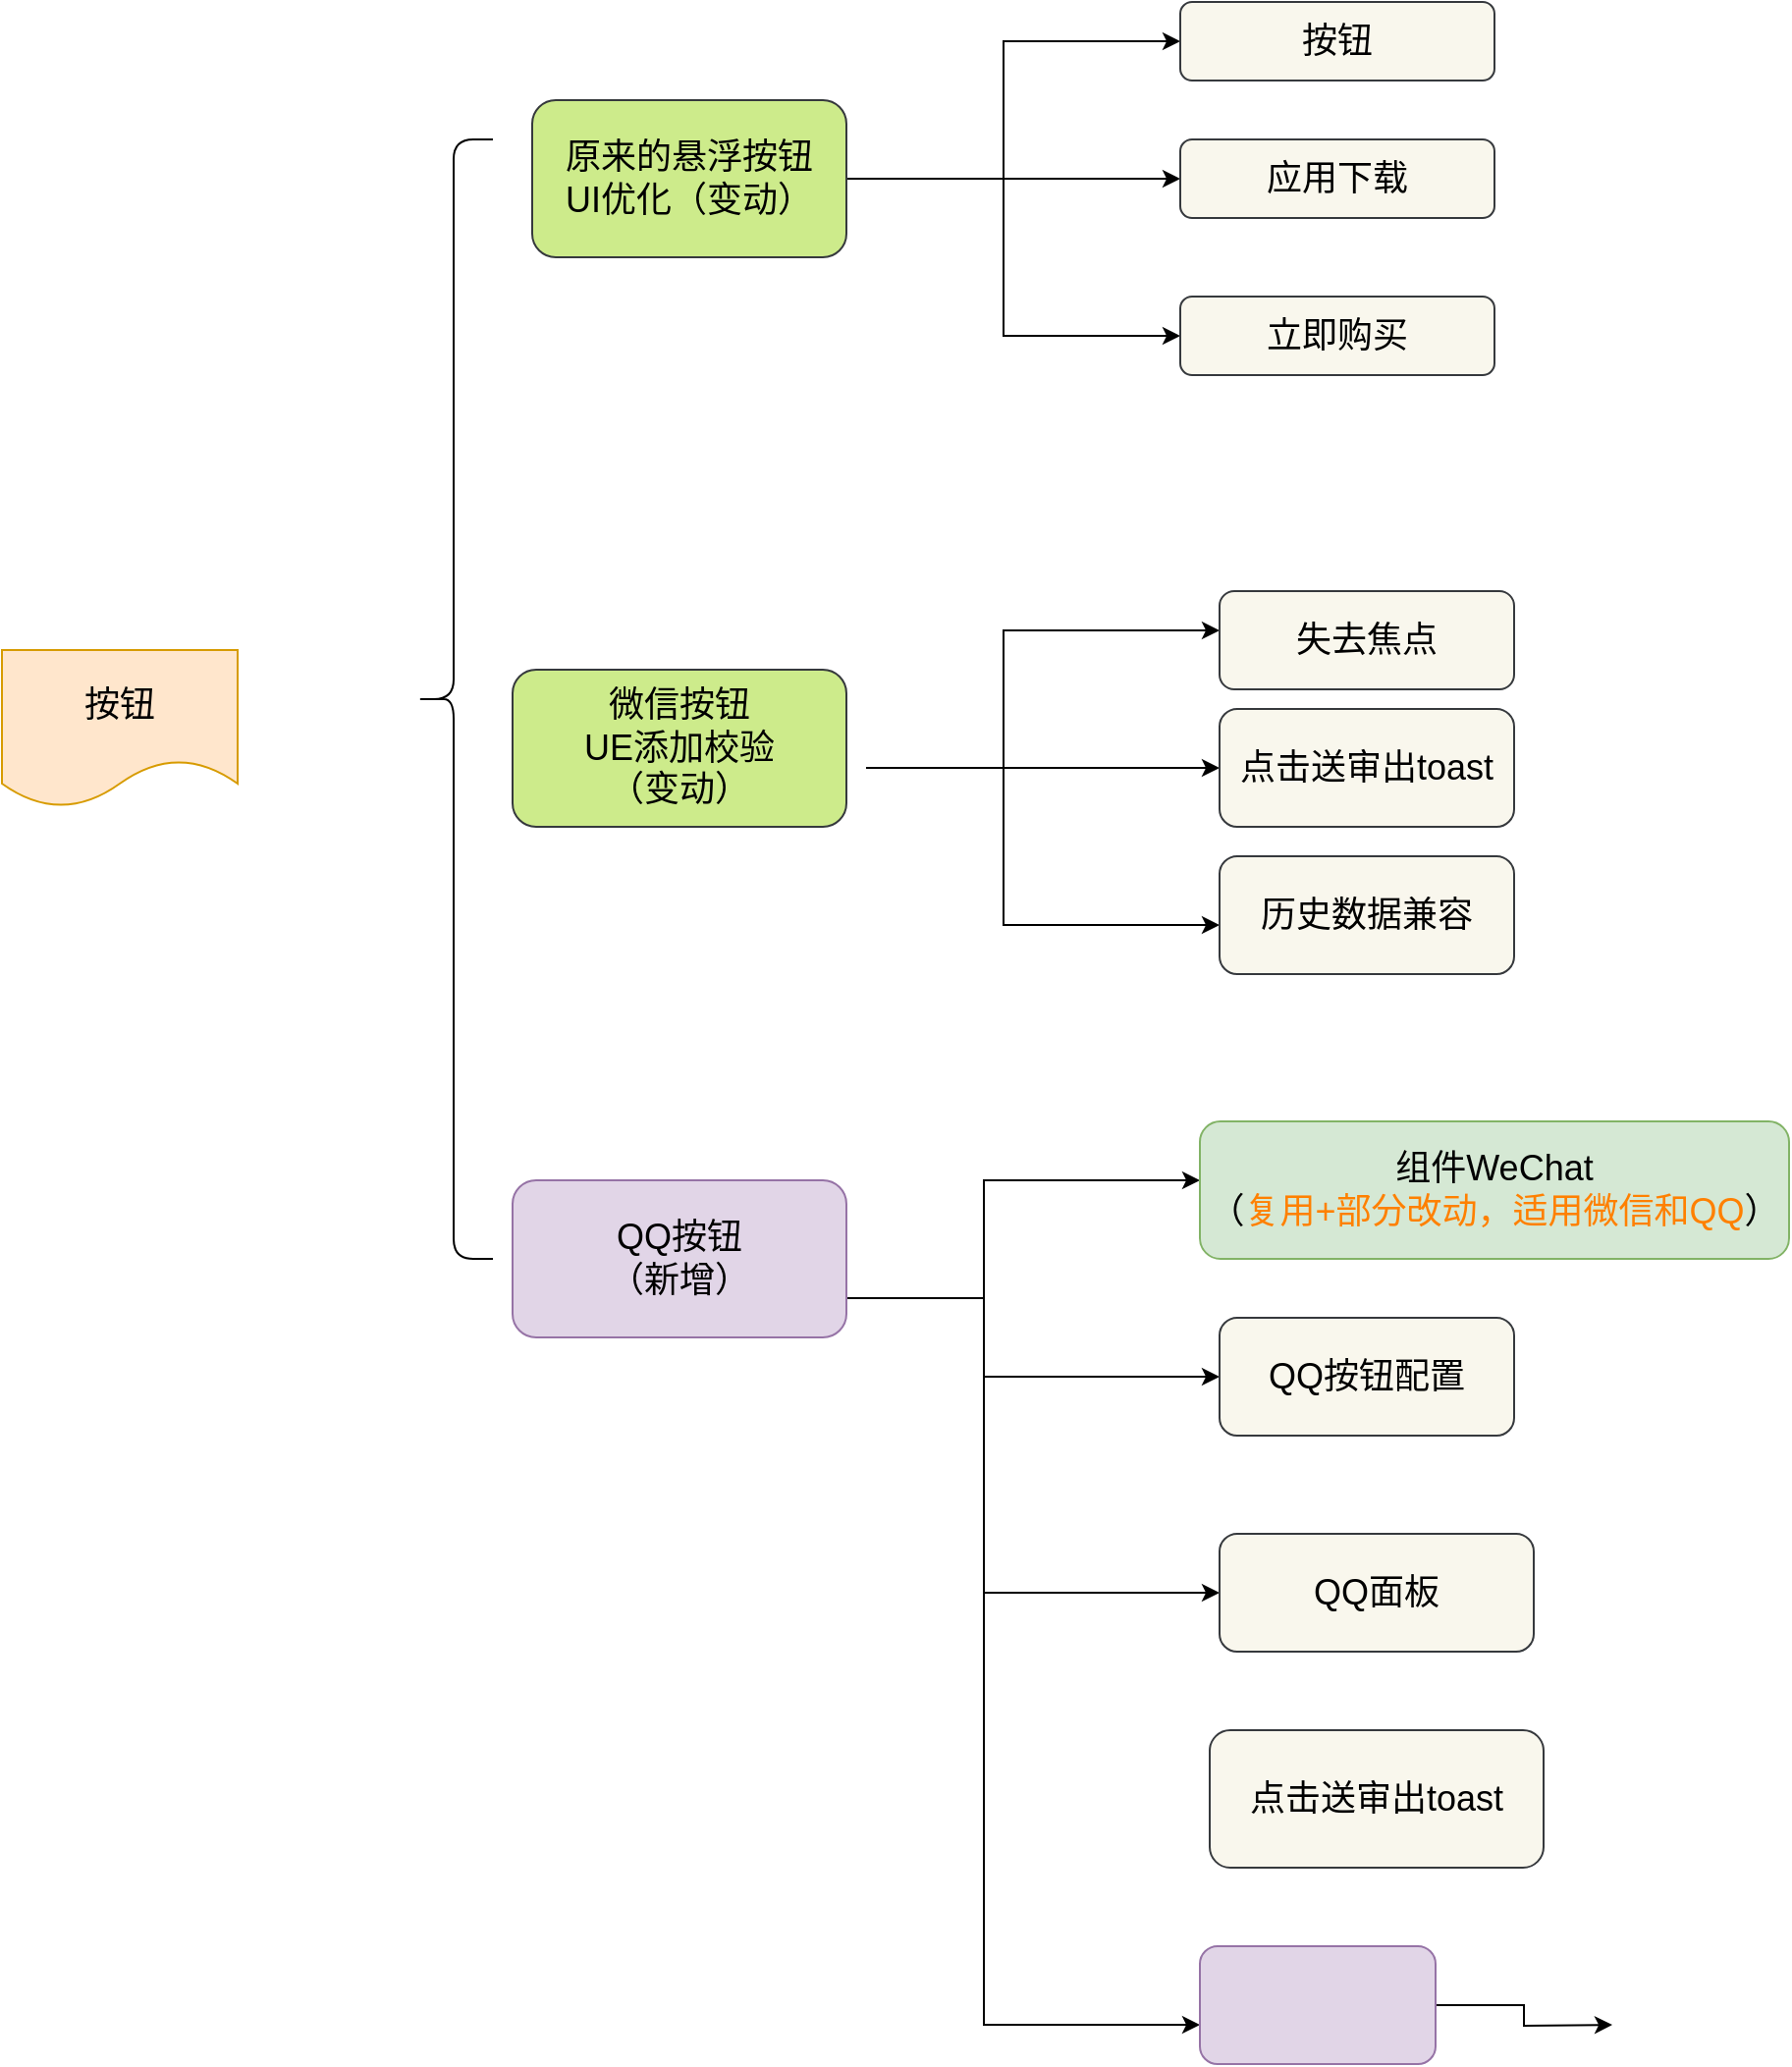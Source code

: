 <mxfile version="14.2.9" type="github">
  <diagram id="C5RBs43oDa-KdzZeNtuy" name="Page-1">
    <mxGraphModel dx="1210" dy="890" grid="1" gridSize="10" guides="1" tooltips="1" connect="1" arrows="1" fold="1" page="1" pageScale="1" pageWidth="827" pageHeight="1169" math="0" shadow="0">
      <root>
        <mxCell id="WIyWlLk6GJQsqaUBKTNV-0" />
        <mxCell id="WIyWlLk6GJQsqaUBKTNV-1" parent="WIyWlLk6GJQsqaUBKTNV-0" />
        <mxCell id="DtLnhYHrFQpBKFthqQRD-1" value="&lt;font style=&quot;font-size: 18px&quot;&gt;按钮&lt;/font&gt;" style="shape=document;whiteSpace=wrap;html=1;boundedLbl=1;fillColor=#ffe6cc;strokeColor=#d79b00;" vertex="1" parent="WIyWlLk6GJQsqaUBKTNV-1">
          <mxGeometry x="10" y="470" width="120" height="80" as="geometry" />
        </mxCell>
        <mxCell id="DtLnhYHrFQpBKFthqQRD-2" value="" style="shape=curlyBracket;whiteSpace=wrap;html=1;rounded=1;" vertex="1" parent="WIyWlLk6GJQsqaUBKTNV-1">
          <mxGeometry x="220" y="210" width="40" height="570" as="geometry" />
        </mxCell>
        <mxCell id="DtLnhYHrFQpBKFthqQRD-17" value="" style="edgeStyle=orthogonalEdgeStyle;rounded=0;orthogonalLoop=1;jettySize=auto;html=1;" edge="1" parent="WIyWlLk6GJQsqaUBKTNV-1" source="DtLnhYHrFQpBKFthqQRD-10" target="DtLnhYHrFQpBKFthqQRD-16">
          <mxGeometry relative="1" as="geometry">
            <Array as="points">
              <mxPoint x="520" y="230" />
              <mxPoint x="520" y="160" />
            </Array>
          </mxGeometry>
        </mxCell>
        <mxCell id="DtLnhYHrFQpBKFthqQRD-19" value="" style="edgeStyle=orthogonalEdgeStyle;rounded=0;orthogonalLoop=1;jettySize=auto;html=1;entryX=0;entryY=0.5;entryDx=0;entryDy=0;" edge="1" parent="WIyWlLk6GJQsqaUBKTNV-1" source="DtLnhYHrFQpBKFthqQRD-10" target="DtLnhYHrFQpBKFthqQRD-18">
          <mxGeometry relative="1" as="geometry">
            <mxPoint x="530" y="280" as="targetPoint" />
            <Array as="points">
              <mxPoint x="490" y="230" />
              <mxPoint x="490" y="230" />
            </Array>
          </mxGeometry>
        </mxCell>
        <mxCell id="DtLnhYHrFQpBKFthqQRD-23" value="" style="edgeStyle=orthogonalEdgeStyle;rounded=0;orthogonalLoop=1;jettySize=auto;html=1;" edge="1" parent="WIyWlLk6GJQsqaUBKTNV-1" source="DtLnhYHrFQpBKFthqQRD-10" target="DtLnhYHrFQpBKFthqQRD-22">
          <mxGeometry relative="1" as="geometry">
            <Array as="points">
              <mxPoint x="520" y="230" />
              <mxPoint x="520" y="310" />
            </Array>
          </mxGeometry>
        </mxCell>
        <mxCell id="DtLnhYHrFQpBKFthqQRD-10" value="&lt;font style=&quot;font-size: 18px&quot;&gt;原来的悬浮按钮&lt;br&gt;UI优化（变动）&lt;/font&gt;" style="rounded=1;whiteSpace=wrap;html=1;fillColor=#cdeb8b;strokeColor=#36393d;" vertex="1" parent="WIyWlLk6GJQsqaUBKTNV-1">
          <mxGeometry x="280" y="190" width="160" height="80" as="geometry" />
        </mxCell>
        <mxCell id="DtLnhYHrFQpBKFthqQRD-25" value="" style="edgeStyle=orthogonalEdgeStyle;rounded=0;orthogonalLoop=1;jettySize=auto;html=1;" edge="1" parent="WIyWlLk6GJQsqaUBKTNV-1" target="DtLnhYHrFQpBKFthqQRD-24">
          <mxGeometry relative="1" as="geometry">
            <mxPoint x="450" y="530" as="sourcePoint" />
            <Array as="points">
              <mxPoint x="450" y="530" />
              <mxPoint x="520" y="530" />
              <mxPoint x="520" y="460" />
            </Array>
          </mxGeometry>
        </mxCell>
        <mxCell id="DtLnhYHrFQpBKFthqQRD-31" value="" style="edgeStyle=orthogonalEdgeStyle;rounded=0;orthogonalLoop=1;jettySize=auto;html=1;" edge="1" parent="WIyWlLk6GJQsqaUBKTNV-1" target="DtLnhYHrFQpBKFthqQRD-30">
          <mxGeometry relative="1" as="geometry">
            <mxPoint x="450" y="530" as="sourcePoint" />
            <Array as="points">
              <mxPoint x="450" y="530" />
            </Array>
          </mxGeometry>
        </mxCell>
        <mxCell id="DtLnhYHrFQpBKFthqQRD-38" value="" style="edgeStyle=orthogonalEdgeStyle;rounded=0;orthogonalLoop=1;jettySize=auto;html=1;" edge="1" parent="WIyWlLk6GJQsqaUBKTNV-1" target="DtLnhYHrFQpBKFthqQRD-37">
          <mxGeometry relative="1" as="geometry">
            <mxPoint x="450" y="530" as="sourcePoint" />
            <Array as="points">
              <mxPoint x="450" y="530" />
              <mxPoint x="520" y="530" />
              <mxPoint x="520" y="610" />
            </Array>
          </mxGeometry>
        </mxCell>
        <mxCell id="DtLnhYHrFQpBKFthqQRD-11" value="&lt;font style=&quot;font-size: 18px&quot;&gt;微信按钮&lt;br&gt;UE添加校验&lt;br&gt;（变动）&lt;br&gt;&lt;/font&gt;" style="rounded=1;whiteSpace=wrap;html=1;fillColor=#cdeb8b;strokeColor=#36393d;" vertex="1" parent="WIyWlLk6GJQsqaUBKTNV-1">
          <mxGeometry x="270" y="480" width="170" height="80" as="geometry" />
        </mxCell>
        <mxCell id="DtLnhYHrFQpBKFthqQRD-16" value="&lt;font style=&quot;font-size: 18px&quot;&gt;按钮&lt;/font&gt;" style="whiteSpace=wrap;html=1;rounded=1;strokeColor=#36393d;fillColor=#f9f7ed;" vertex="1" parent="WIyWlLk6GJQsqaUBKTNV-1">
          <mxGeometry x="610" y="140" width="160" height="40" as="geometry" />
        </mxCell>
        <mxCell id="DtLnhYHrFQpBKFthqQRD-18" value="&lt;font style=&quot;font-size: 18px&quot;&gt;应用下载&lt;/font&gt;" style="whiteSpace=wrap;html=1;rounded=1;strokeColor=#36393d;fillColor=#f9f7ed;" vertex="1" parent="WIyWlLk6GJQsqaUBKTNV-1">
          <mxGeometry x="610" y="210" width="160" height="40" as="geometry" />
        </mxCell>
        <mxCell id="DtLnhYHrFQpBKFthqQRD-22" value="&lt;font style=&quot;font-size: 18px&quot;&gt;立即购买&lt;/font&gt;" style="whiteSpace=wrap;html=1;rounded=1;strokeColor=#36393d;fillColor=#f9f7ed;" vertex="1" parent="WIyWlLk6GJQsqaUBKTNV-1">
          <mxGeometry x="610" y="290" width="160" height="40" as="geometry" />
        </mxCell>
        <mxCell id="DtLnhYHrFQpBKFthqQRD-24" value="&lt;font style=&quot;font-size: 18px&quot;&gt;失去焦点&lt;/font&gt;" style="whiteSpace=wrap;html=1;rounded=1;strokeColor=#36393d;fillColor=#f9f7ed;" vertex="1" parent="WIyWlLk6GJQsqaUBKTNV-1">
          <mxGeometry x="630" y="440" width="150" height="50" as="geometry" />
        </mxCell>
        <mxCell id="DtLnhYHrFQpBKFthqQRD-30" value="&lt;font style=&quot;font-size: 18px&quot;&gt;点击送审出toast&lt;/font&gt;" style="whiteSpace=wrap;html=1;rounded=1;strokeColor=#36393d;fillColor=#f9f7ed;" vertex="1" parent="WIyWlLk6GJQsqaUBKTNV-1">
          <mxGeometry x="630" y="500" width="150" height="60" as="geometry" />
        </mxCell>
        <mxCell id="DtLnhYHrFQpBKFthqQRD-32" value="" style="edgeStyle=orthogonalEdgeStyle;rounded=0;orthogonalLoop=1;jettySize=auto;html=1;" edge="1" source="DtLnhYHrFQpBKFthqQRD-34" target="DtLnhYHrFQpBKFthqQRD-35" parent="WIyWlLk6GJQsqaUBKTNV-1">
          <mxGeometry relative="1" as="geometry">
            <Array as="points">
              <mxPoint x="510" y="800" />
              <mxPoint x="510" y="740" />
            </Array>
          </mxGeometry>
        </mxCell>
        <mxCell id="DtLnhYHrFQpBKFthqQRD-33" value="" style="edgeStyle=orthogonalEdgeStyle;rounded=0;orthogonalLoop=1;jettySize=auto;html=1;" edge="1" source="DtLnhYHrFQpBKFthqQRD-34" target="DtLnhYHrFQpBKFthqQRD-36" parent="WIyWlLk6GJQsqaUBKTNV-1">
          <mxGeometry relative="1" as="geometry">
            <Array as="points">
              <mxPoint x="510" y="800" />
              <mxPoint x="510" y="840" />
            </Array>
          </mxGeometry>
        </mxCell>
        <mxCell id="DtLnhYHrFQpBKFthqQRD-44" value="" style="edgeStyle=orthogonalEdgeStyle;rounded=0;orthogonalLoop=1;jettySize=auto;html=1;" edge="1" parent="WIyWlLk6GJQsqaUBKTNV-1" source="DtLnhYHrFQpBKFthqQRD-34" target="DtLnhYHrFQpBKFthqQRD-43">
          <mxGeometry relative="1" as="geometry">
            <Array as="points">
              <mxPoint x="510" y="800" />
              <mxPoint x="510" y="950" />
            </Array>
          </mxGeometry>
        </mxCell>
        <mxCell id="DtLnhYHrFQpBKFthqQRD-46" value="" style="edgeStyle=orthogonalEdgeStyle;rounded=0;orthogonalLoop=1;jettySize=auto;html=1;" edge="1" parent="WIyWlLk6GJQsqaUBKTNV-1" source="DtLnhYHrFQpBKFthqQRD-34" target="DtLnhYHrFQpBKFthqQRD-45">
          <mxGeometry relative="1" as="geometry">
            <Array as="points">
              <mxPoint x="510" y="800" />
              <mxPoint x="510" y="1170" />
            </Array>
          </mxGeometry>
        </mxCell>
        <mxCell id="DtLnhYHrFQpBKFthqQRD-34" value="&lt;font style=&quot;font-size: 18px&quot;&gt;QQ按钮&lt;br&gt;（新增）&lt;br&gt;&lt;/font&gt;" style="rounded=1;whiteSpace=wrap;html=1;fillColor=#e1d5e7;strokeColor=#9673a6;" vertex="1" parent="WIyWlLk6GJQsqaUBKTNV-1">
          <mxGeometry x="270" y="740" width="170" height="80" as="geometry" />
        </mxCell>
        <mxCell id="DtLnhYHrFQpBKFthqQRD-35" value="&lt;span style=&quot;font-size: 18px&quot;&gt;组件WeChat&lt;br&gt;（&lt;font color=&quot;#ff8000&quot;&gt;复用+部分改动，适用微信和QQ&lt;/font&gt;）&lt;br&gt;&lt;/span&gt;" style="whiteSpace=wrap;html=1;rounded=1;strokeColor=#82b366;fillColor=#d5e8d4;" vertex="1" parent="WIyWlLk6GJQsqaUBKTNV-1">
          <mxGeometry x="620" y="710" width="300" height="70" as="geometry" />
        </mxCell>
        <mxCell id="DtLnhYHrFQpBKFthqQRD-36" value="&lt;span style=&quot;font-size: 18px&quot;&gt;QQ按钮配置&lt;/span&gt;" style="whiteSpace=wrap;html=1;rounded=1;strokeColor=#36393d;fillColor=#f9f7ed;" vertex="1" parent="WIyWlLk6GJQsqaUBKTNV-1">
          <mxGeometry x="630" y="810" width="150" height="60" as="geometry" />
        </mxCell>
        <mxCell id="DtLnhYHrFQpBKFthqQRD-37" value="&lt;font style=&quot;font-size: 18px&quot;&gt;历史数据兼容&lt;/font&gt;" style="whiteSpace=wrap;html=1;rounded=1;strokeColor=#36393d;fillColor=#f9f7ed;" vertex="1" parent="WIyWlLk6GJQsqaUBKTNV-1">
          <mxGeometry x="630" y="575" width="150" height="60" as="geometry" />
        </mxCell>
        <mxCell id="DtLnhYHrFQpBKFthqQRD-42" value="&lt;span style=&quot;font-size: 18px&quot;&gt;点击送审出toast&lt;/span&gt;&lt;span style=&quot;font-size: 18px&quot;&gt;&lt;br&gt;&lt;/span&gt;" style="whiteSpace=wrap;html=1;rounded=1;strokeColor=#36393d;fillColor=#f9f7ed;" vertex="1" parent="WIyWlLk6GJQsqaUBKTNV-1">
          <mxGeometry x="625" y="1020" width="170" height="70" as="geometry" />
        </mxCell>
        <mxCell id="DtLnhYHrFQpBKFthqQRD-43" value="&lt;font style=&quot;font-size: 18px&quot;&gt;QQ面板&lt;/font&gt;" style="whiteSpace=wrap;html=1;rounded=1;strokeColor=#36393d;fillColor=#f9f7ed;" vertex="1" parent="WIyWlLk6GJQsqaUBKTNV-1">
          <mxGeometry x="630" y="920" width="160" height="60" as="geometry" />
        </mxCell>
        <mxCell id="DtLnhYHrFQpBKFthqQRD-47" style="edgeStyle=orthogonalEdgeStyle;rounded=0;orthogonalLoop=1;jettySize=auto;html=1;exitX=1;exitY=0.5;exitDx=0;exitDy=0;" edge="1" parent="WIyWlLk6GJQsqaUBKTNV-1" source="DtLnhYHrFQpBKFthqQRD-45">
          <mxGeometry relative="1" as="geometry">
            <mxPoint x="830.0" y="1170" as="targetPoint" />
          </mxGeometry>
        </mxCell>
        <mxCell id="DtLnhYHrFQpBKFthqQRD-45" value="" style="whiteSpace=wrap;html=1;rounded=1;strokeColor=#9673a6;fillColor=#e1d5e7;" vertex="1" parent="WIyWlLk6GJQsqaUBKTNV-1">
          <mxGeometry x="620" y="1130" width="120" height="60" as="geometry" />
        </mxCell>
      </root>
    </mxGraphModel>
  </diagram>
</mxfile>
